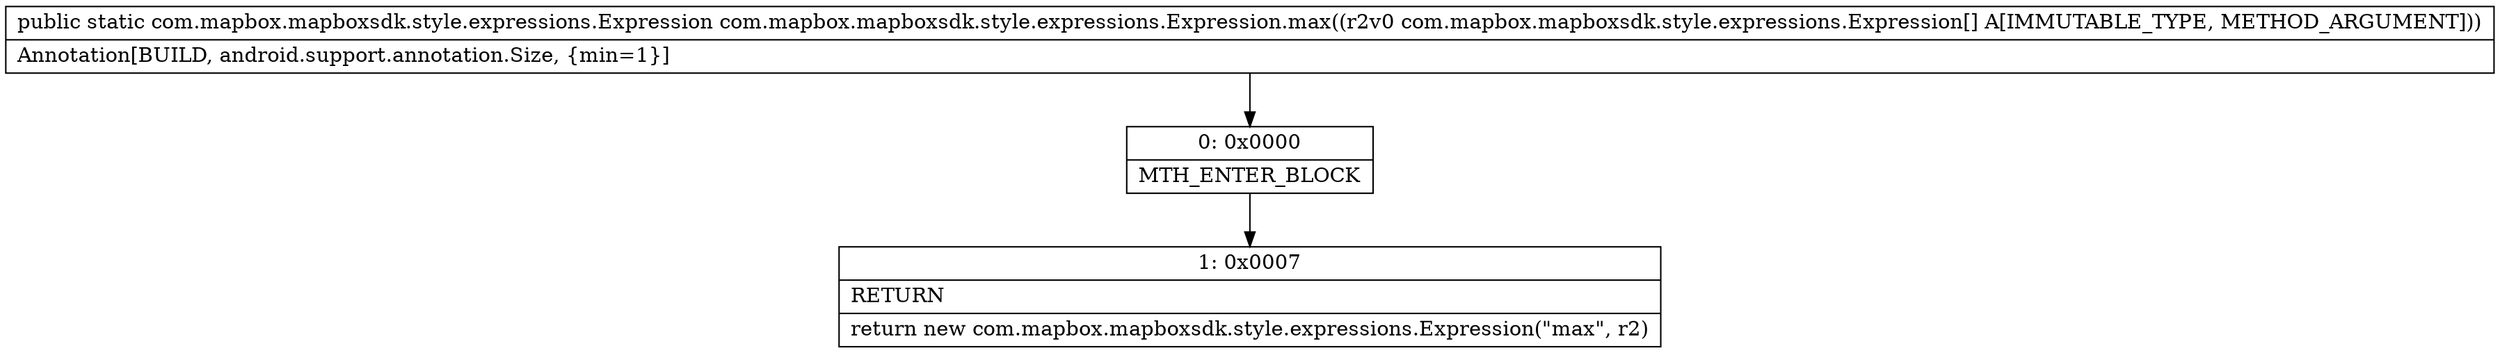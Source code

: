 digraph "CFG forcom.mapbox.mapboxsdk.style.expressions.Expression.max([Lcom\/mapbox\/mapboxsdk\/style\/expressions\/Expression;)Lcom\/mapbox\/mapboxsdk\/style\/expressions\/Expression;" {
Node_0 [shape=record,label="{0\:\ 0x0000|MTH_ENTER_BLOCK\l}"];
Node_1 [shape=record,label="{1\:\ 0x0007|RETURN\l|return new com.mapbox.mapboxsdk.style.expressions.Expression(\"max\", r2)\l}"];
MethodNode[shape=record,label="{public static com.mapbox.mapboxsdk.style.expressions.Expression com.mapbox.mapboxsdk.style.expressions.Expression.max((r2v0 com.mapbox.mapboxsdk.style.expressions.Expression[] A[IMMUTABLE_TYPE, METHOD_ARGUMENT]))  | Annotation[BUILD, android.support.annotation.Size, \{min=1\}]\l}"];
MethodNode -> Node_0;
Node_0 -> Node_1;
}

